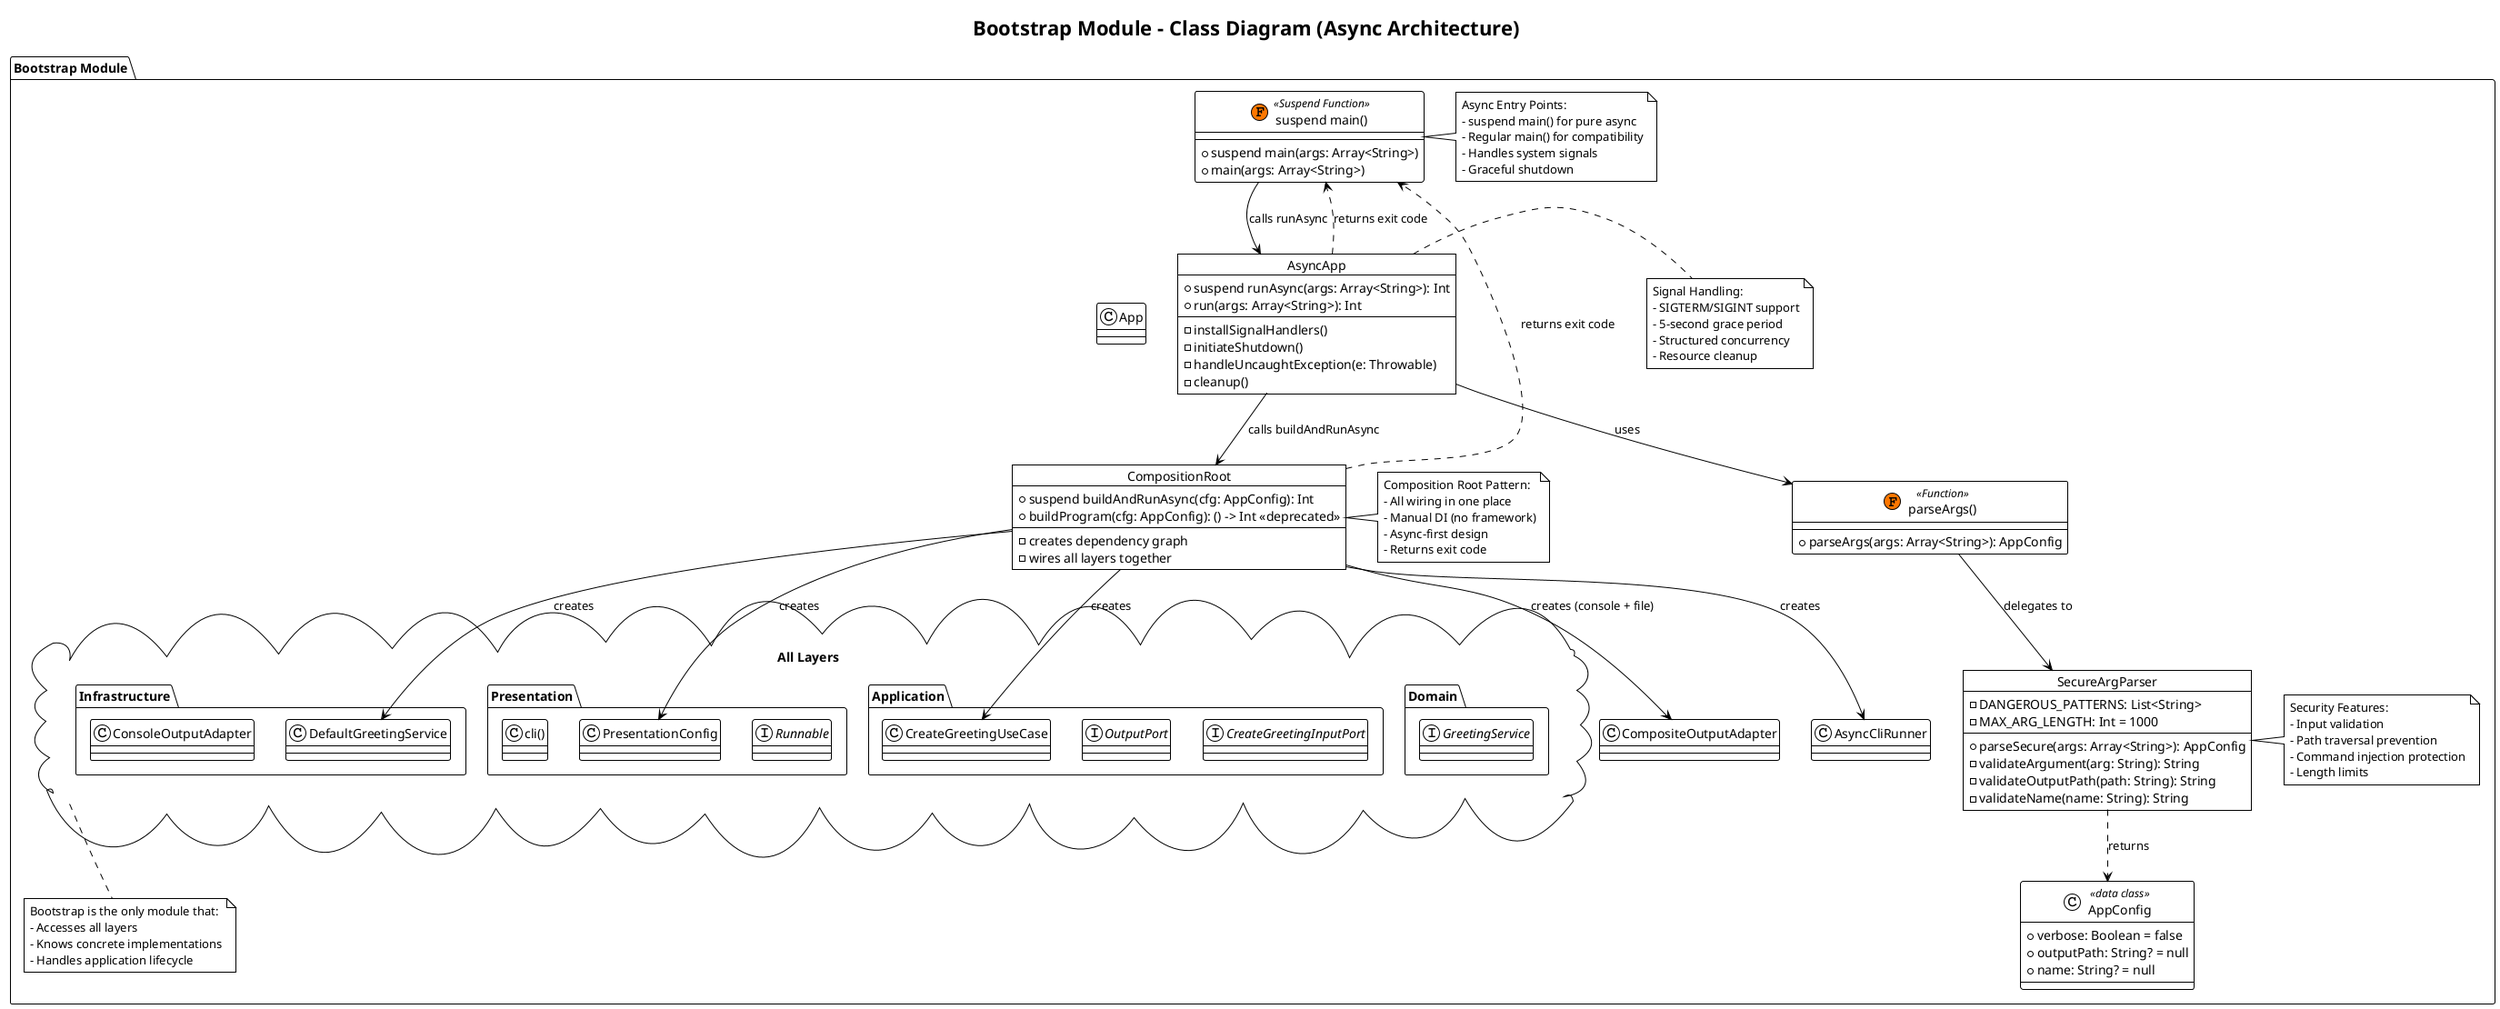 @startuml bootstrap-module-class
!theme plain
title Bootstrap Module - Class Diagram (Async Architecture)

package "Bootstrap Module" {
    class "suspend main()" as Main <<(F,#FF7700) Suspend Function>> {
        + suspend main(args: Array<String>)
        + main(args: Array<String>)
    }
    
    object AsyncApp {
        + suspend runAsync(args: Array<String>): Int
        + run(args: Array<String>): Int
        --
        - installSignalHandlers()
        - initiateShutdown()
        - handleUncaughtException(e: Throwable)
        - cleanup()
    }
    
    object CompositionRoot {
        + suspend buildAndRunAsync(cfg: AppConfig): Int
        + buildProgram(cfg: AppConfig): () -> Int <<deprecated>>
        --
        - creates dependency graph
        - wires all layers together
    }
    
    object SecureArgParser {
        - DANGEROUS_PATTERNS: List<String>
        - MAX_ARG_LENGTH: Int = 1000
        --
        + parseSecure(args: Array<String>): AppConfig
        - validateArgument(arg: String): String
        - validateOutputPath(path: String): String
        - validateName(name: String): String
    }
    
    class AppConfig <<data class>> {
        + verbose: Boolean = false
        + outputPath: String? = null
        + name: String? = null
    }
    
    class "parseArgs()" as ParseArgs <<(F,#FF7700) Function>> {
        + parseArgs(args: Array<String>): AppConfig
    }

package "All Layers" <<Cloud>> {
    package "Domain" {
        interface GreetingService
    }
    
    package "Application" {
        interface CreateGreetingInputPort
        interface OutputPort
        class CreateGreetingUseCase
    }
    
    package "Infrastructure" {
        class DefaultGreetingService
        class ConsoleOutputAdapter
    }
    
    package "Presentation" {
        interface Runnable
        class PresentationConfig
        class "cli()" as CLI
    }
}

' Flow relationships
Main --> AsyncApp : "calls runAsync"
AsyncApp --> ParseArgs : uses
ParseArgs --> SecureArgParser : delegates to
AsyncApp --> CompositionRoot : "calls buildAndRunAsync"
CompositionRoot --> DefaultGreetingService : creates
CompositionRoot --> CompositeOutputAdapter : "creates (console + file)"
CompositionRoot --> CreateGreetingUseCase : creates
CompositionRoot --> AsyncCliRunner : creates
CompositionRoot --> PresentationConfig : creates

' Return relationships
SecureArgParser ..> AppConfig : returns
CompositionRoot ..> Main : "returns exit code"
AsyncApp ..> Main : "returns exit code"

' Notes
note right of Main
    Async Entry Points:
    - suspend main() for pure async
    - Regular main() for compatibility
    - Handles system signals
    - Graceful shutdown
end note

note right of AsyncApp
    Signal Handling:
    - SIGTERM/SIGINT support
    - 5-second grace period
    - Structured concurrency
    - Resource cleanup
end note

note right of SecureArgParser
    Security Features:
    - Input validation
    - Path traversal prevention
    - Command injection protection
    - Length limits
end note

note right of CompositionRoot
    Composition Root Pattern:
    - All wiring in one place
    - Manual DI (no framework)
    - Async-first design
    - Returns exit code
end note

note bottom of "All Layers"
    Bootstrap is the only module that:
    - Accesses all layers
    - Knows concrete implementations
    - Handles application lifecycle
end note

' Styling
Main -[hidden]- App
App -[hidden]- CompositionRoot

@enduml